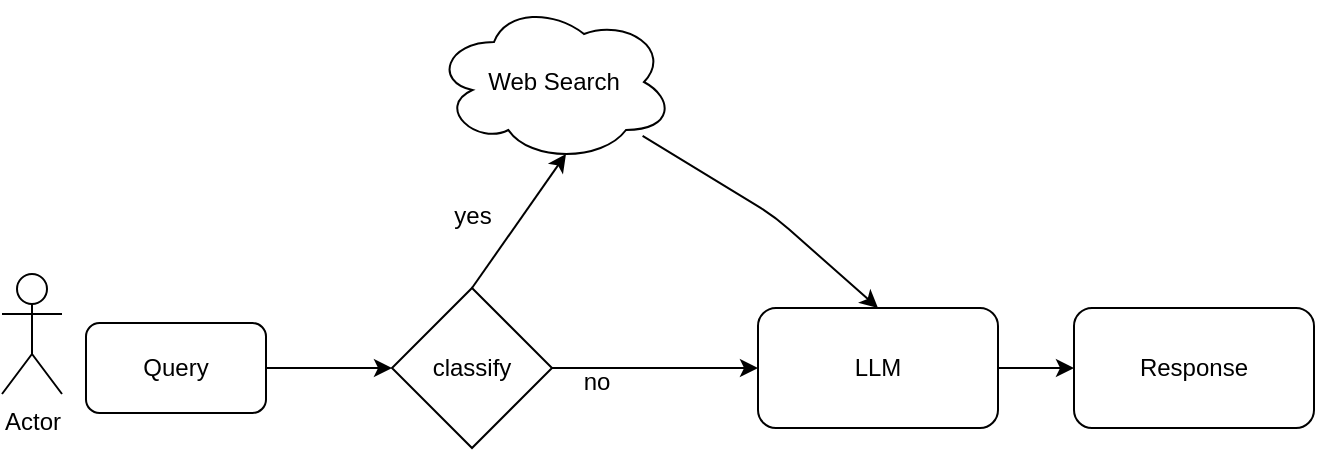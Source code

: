 <mxfile>
    <diagram id="h8PhhD4l-JsJ8A8vlbyz" name="Page-1">
        <mxGraphModel dx="963" dy="304" grid="0" gridSize="10" guides="1" tooltips="1" connect="1" arrows="1" fold="1" page="0" pageScale="1" pageWidth="850" pageHeight="1100" math="0" shadow="0">
            <root>
                <mxCell id="0"/>
                <mxCell id="1" parent="0"/>
                <mxCell id="10" style="edgeStyle=none;html=1;entryX=0;entryY=0.5;entryDx=0;entryDy=0;" edge="1" parent="1" source="2" target="14">
                    <mxGeometry relative="1" as="geometry">
                        <mxPoint x="519" y="223" as="targetPoint"/>
                    </mxGeometry>
                </mxCell>
                <mxCell id="16" style="edgeStyle=none;html=1;exitX=0.5;exitY=0;exitDx=0;exitDy=0;entryX=0.55;entryY=0.95;entryDx=0;entryDy=0;entryPerimeter=0;" edge="1" parent="1" source="2" target="8">
                    <mxGeometry relative="1" as="geometry"/>
                </mxCell>
                <mxCell id="2" value="classify" style="rhombus;whiteSpace=wrap;html=1;" vertex="1" parent="1">
                    <mxGeometry x="231" y="183" width="80" height="80" as="geometry"/>
                </mxCell>
                <mxCell id="5" style="edgeStyle=none;html=1;entryX=0;entryY=0.5;entryDx=0;entryDy=0;" edge="1" parent="1" source="4" target="2">
                    <mxGeometry relative="1" as="geometry"/>
                </mxCell>
                <mxCell id="4" value="Query" style="rounded=1;whiteSpace=wrap;html=1;" vertex="1" parent="1">
                    <mxGeometry x="78" y="200.5" width="90" height="45" as="geometry"/>
                </mxCell>
                <mxCell id="15" style="edgeStyle=none;html=1;entryX=0.5;entryY=0;entryDx=0;entryDy=0;" edge="1" parent="1" source="8" target="14">
                    <mxGeometry relative="1" as="geometry">
                        <Array as="points">
                            <mxPoint x="422" y="147"/>
                        </Array>
                    </mxGeometry>
                </mxCell>
                <mxCell id="8" value="Web Search" style="ellipse;shape=cloud;whiteSpace=wrap;html=1;" vertex="1" parent="1">
                    <mxGeometry x="252" y="40" width="120" height="80" as="geometry"/>
                </mxCell>
                <mxCell id="11" value="Actor" style="shape=umlActor;verticalLabelPosition=bottom;verticalAlign=top;html=1;outlineConnect=0;" vertex="1" parent="1">
                    <mxGeometry x="36" y="176" width="30" height="60" as="geometry"/>
                </mxCell>
                <mxCell id="12" value="yes" style="text;html=1;align=center;verticalAlign=middle;resizable=0;points=[];autosize=1;strokeColor=none;fillColor=none;" vertex="1" parent="1">
                    <mxGeometry x="252.5" y="134" width="37" height="26" as="geometry"/>
                </mxCell>
                <mxCell id="13" value="no" style="text;html=1;align=center;verticalAlign=middle;resizable=0;points=[];autosize=1;strokeColor=none;fillColor=none;" vertex="1" parent="1">
                    <mxGeometry x="317" y="217" width="31" height="26" as="geometry"/>
                </mxCell>
                <mxCell id="18" style="edgeStyle=none;html=1;exitX=1;exitY=0.5;exitDx=0;exitDy=0;entryX=0;entryY=0.5;entryDx=0;entryDy=0;" edge="1" parent="1" source="14" target="17">
                    <mxGeometry relative="1" as="geometry"/>
                </mxCell>
                <mxCell id="14" value="LLM" style="rounded=1;whiteSpace=wrap;html=1;" vertex="1" parent="1">
                    <mxGeometry x="414" y="193" width="120" height="60" as="geometry"/>
                </mxCell>
                <mxCell id="17" value="Response" style="rounded=1;whiteSpace=wrap;html=1;" vertex="1" parent="1">
                    <mxGeometry x="572" y="193" width="120" height="60" as="geometry"/>
                </mxCell>
            </root>
        </mxGraphModel>
    </diagram>
</mxfile>